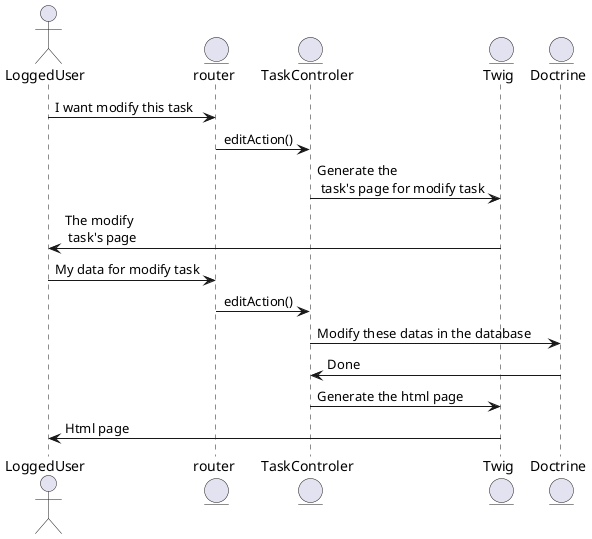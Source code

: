 @startuml
    actor LoggedUser
    entity router
    entity TaskControler
    entity Twig
    entity Doctrine

    LoggedUser -> router : I want modify this task
    router -> TaskControler : editAction()
    TaskControler -> Twig : Generate the \n task's page for modify task
    Twig -> LoggedUser : The modify \n task's page
    LoggedUser -> router : My data for modify task
    router -> TaskControler : editAction()
    TaskControler -> Doctrine : Modify these datas in the database
    Doctrine -> TaskControler : Done
    TaskControler -> Twig : Generate the html page
    Twig -> LoggedUser : Html page
@enduml
